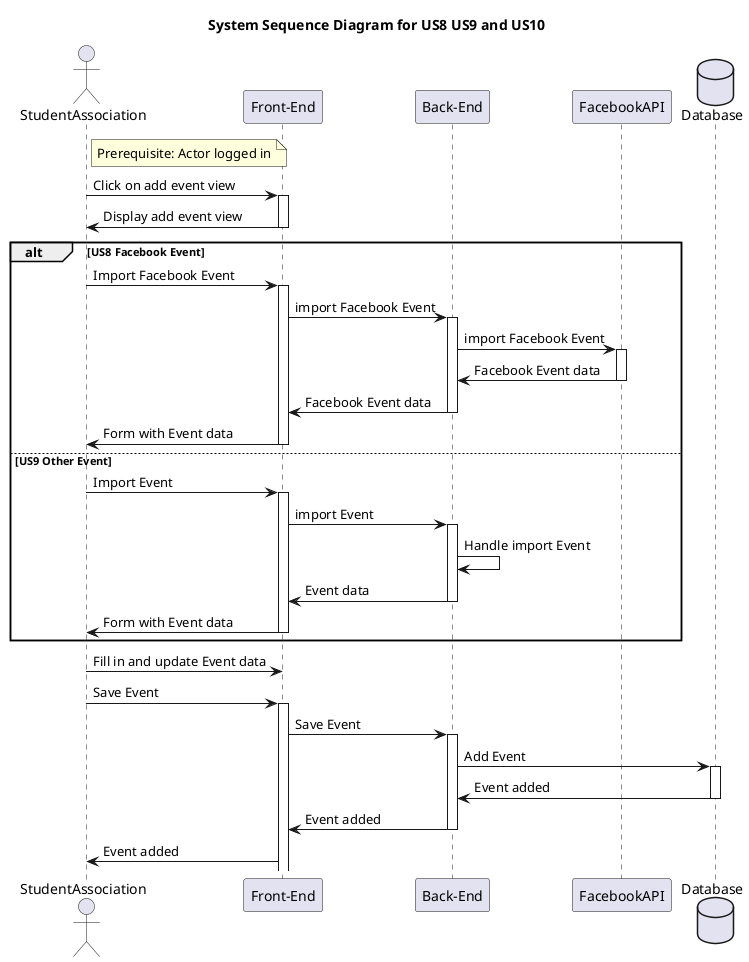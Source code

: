 @startuml "US8 US9 US10 System"
title System Sequence Diagram for US8 US9 and US10

actor StudentAssociation as User
participant "Front-End" as FrontEnd 
participant "Back-End"  as BackEnd
participant FacebookAPI
database Database

note right of User: Prerequisite: Actor logged in 
User -> FrontEnd: Click on add event view

activate FrontEnd
FrontEnd -> User : Display add event view

deactivate FrontEnd
alt US8 Facebook Event
    User -> FrontEnd: Import Facebook Event
    activate FrontEnd
    FrontEnd -> BackEnd: import Facebook Event
    activate BackEnd
    BackEnd -> FacebookAPI: import Facebook Event
    activate FacebookAPI
    FacebookAPI -> BackEnd: Facebook Event data
    deactivate FacebookAPI
    BackEnd -> FrontEnd: Facebook Event data
    deactivate BackEnd
    FrontEnd -> User: Form with Event data
    deactivate FrontEnd
else US9 Other Event

    User -> FrontEnd: Import Event
    activate FrontEnd
    FrontEnd -> BackEnd: import Event
    activate BackEnd
    BackEnd -> BackEnd : Handle import Event
    BackEnd -> FrontEnd: Event data
    deactivate BackEnd
    FrontEnd -> User: Form with Event data
    deactivate FrontEnd    
end
User -> FrontEnd: Fill in and update Event data
User -> FrontEnd: Save Event
activate FrontEnd
FrontEnd -> BackEnd: Save Event
activate BackEnd
BackEnd -> Database: Add Event
activate Database
Database -> BackEnd: Event added
deactivate Database
BackEnd -> FrontEnd: Event added
deactivate BackEnd
FrontEnd -> User: Event added
@enduml
